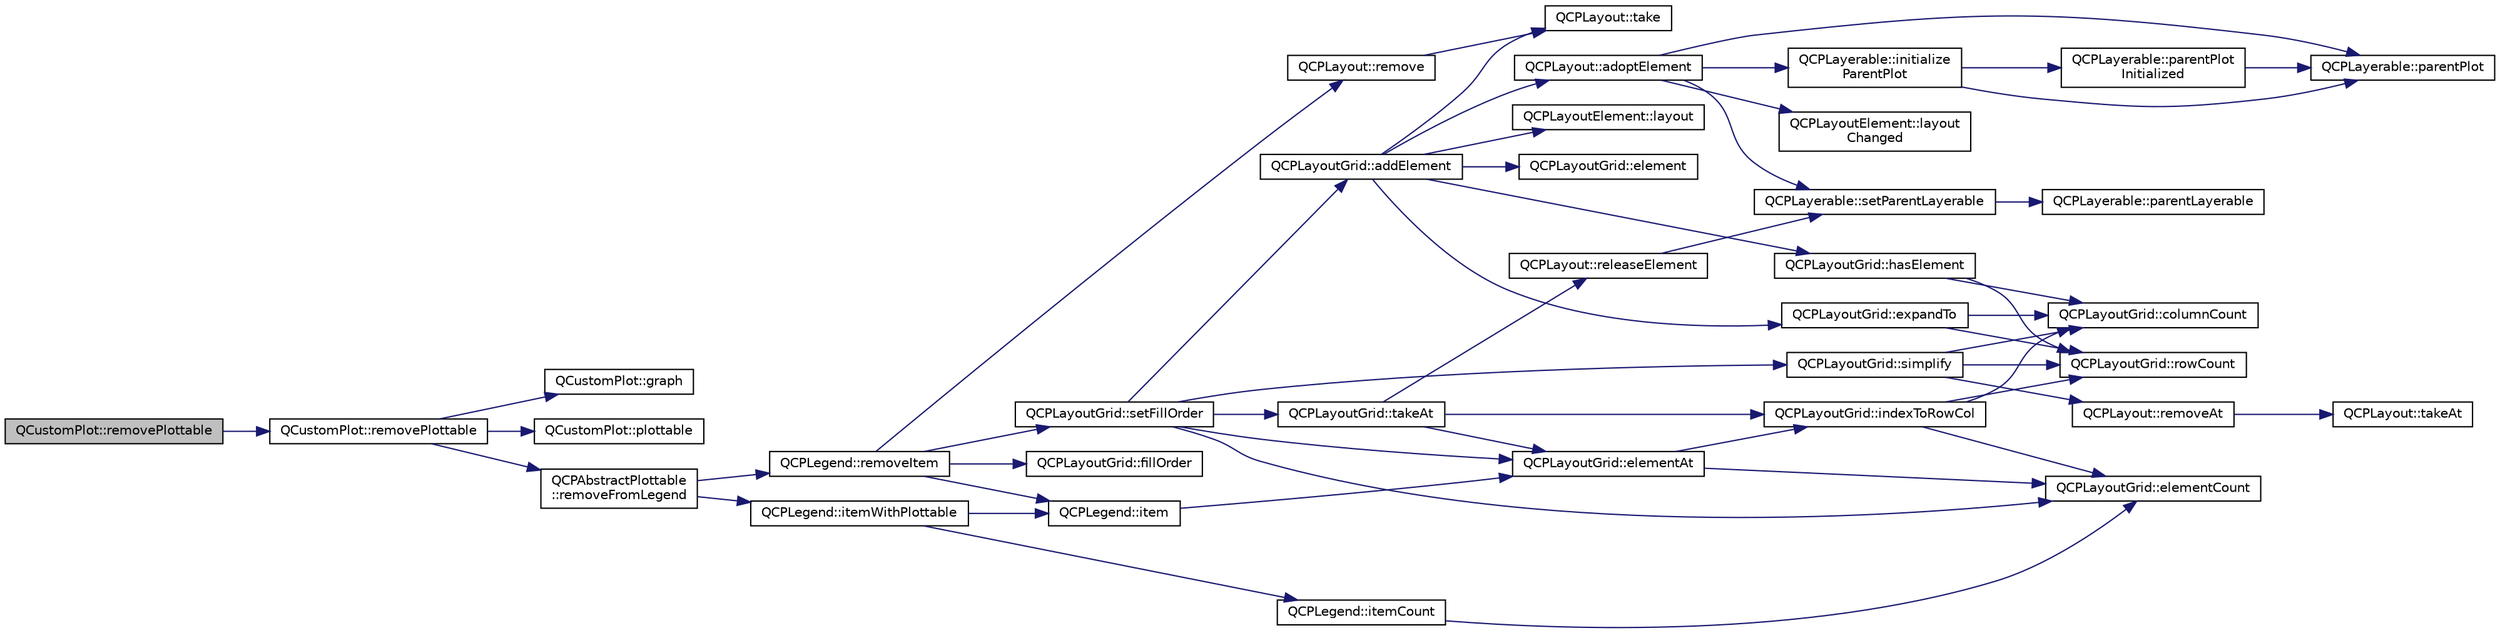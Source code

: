 digraph "QCustomPlot::removePlottable"
{
 // LATEX_PDF_SIZE
  edge [fontname="Helvetica",fontsize="10",labelfontname="Helvetica",labelfontsize="10"];
  node [fontname="Helvetica",fontsize="10",shape=record];
  rankdir="LR";
  Node1 [label="QCustomPlot::removePlottable",height=0.2,width=0.4,color="black", fillcolor="grey75", style="filled", fontcolor="black",tooltip=" "];
  Node1 -> Node2 [color="midnightblue",fontsize="10",style="solid",fontname="Helvetica"];
  Node2 [label="QCustomPlot::removePlottable",height=0.2,width=0.4,color="black", fillcolor="white", style="filled",URL="$classQCustomPlot.html#af3dafd56884208474f311d6226513ab2",tooltip=" "];
  Node2 -> Node3 [color="midnightblue",fontsize="10",style="solid",fontname="Helvetica"];
  Node3 [label="QCustomPlot::graph",height=0.2,width=0.4,color="black", fillcolor="white", style="filled",URL="$classQCustomPlot.html#aac190865a67f19af3fdf2136774997af",tooltip=" "];
  Node2 -> Node4 [color="midnightblue",fontsize="10",style="solid",fontname="Helvetica"];
  Node4 [label="QCustomPlot::plottable",height=0.2,width=0.4,color="black", fillcolor="white", style="filled",URL="$classQCustomPlot.html#adea38bdc660da9412ba69fb939031567",tooltip=" "];
  Node2 -> Node5 [color="midnightblue",fontsize="10",style="solid",fontname="Helvetica"];
  Node5 [label="QCPAbstractPlottable\l::removeFromLegend",height=0.2,width=0.4,color="black", fillcolor="white", style="filled",URL="$classQCPAbstractPlottable.html#a3cc235007e2343a65ad4f463767e0e20",tooltip=" "];
  Node5 -> Node6 [color="midnightblue",fontsize="10",style="solid",fontname="Helvetica"];
  Node6 [label="QCPLegend::itemWithPlottable",height=0.2,width=0.4,color="black", fillcolor="white", style="filled",URL="$classQCPLegend.html#a91e790002d8bf15a20628a8e8841e397",tooltip=" "];
  Node6 -> Node7 [color="midnightblue",fontsize="10",style="solid",fontname="Helvetica"];
  Node7 [label="QCPLegend::item",height=0.2,width=0.4,color="black", fillcolor="white", style="filled",URL="$classQCPLegend.html#acfe9694c45104a3359d3806ed366fcf7",tooltip=" "];
  Node7 -> Node8 [color="midnightblue",fontsize="10",style="solid",fontname="Helvetica"];
  Node8 [label="QCPLayoutGrid::elementAt",height=0.2,width=0.4,color="black", fillcolor="white", style="filled",URL="$classQCPLayoutGrid.html#a4288f174082555f6bd92021bdedb75dc",tooltip=" "];
  Node8 -> Node9 [color="midnightblue",fontsize="10",style="solid",fontname="Helvetica"];
  Node9 [label="QCPLayoutGrid::elementCount",height=0.2,width=0.4,color="black", fillcolor="white", style="filled",URL="$classQCPLayoutGrid.html#a9a8942aface780a02445ebcf14c48513",tooltip=" "];
  Node8 -> Node10 [color="midnightblue",fontsize="10",style="solid",fontname="Helvetica"];
  Node10 [label="QCPLayoutGrid::indexToRowCol",height=0.2,width=0.4,color="black", fillcolor="white", style="filled",URL="$classQCPLayoutGrid.html#a577223db920e2acb34bc1091080c76d1",tooltip=" "];
  Node10 -> Node11 [color="midnightblue",fontsize="10",style="solid",fontname="Helvetica"];
  Node11 [label="QCPLayoutGrid::columnCount",height=0.2,width=0.4,color="black", fillcolor="white", style="filled",URL="$classQCPLayoutGrid.html#a1a2962cbf45011405b64b913afa8e7a2",tooltip=" "];
  Node10 -> Node9 [color="midnightblue",fontsize="10",style="solid",fontname="Helvetica"];
  Node10 -> Node12 [color="midnightblue",fontsize="10",style="solid",fontname="Helvetica"];
  Node12 [label="QCPLayoutGrid::rowCount",height=0.2,width=0.4,color="black", fillcolor="white", style="filled",URL="$classQCPLayoutGrid.html#a19c66fd76cbce58a8e94f33797e0c0aa",tooltip=" "];
  Node6 -> Node13 [color="midnightblue",fontsize="10",style="solid",fontname="Helvetica"];
  Node13 [label="QCPLegend::itemCount",height=0.2,width=0.4,color="black", fillcolor="white", style="filled",URL="$classQCPLegend.html#a57ab86ab8b2a3762d4c1455eb5452c88",tooltip=" "];
  Node13 -> Node9 [color="midnightblue",fontsize="10",style="solid",fontname="Helvetica"];
  Node5 -> Node14 [color="midnightblue",fontsize="10",style="solid",fontname="Helvetica"];
  Node14 [label="QCPLegend::removeItem",height=0.2,width=0.4,color="black", fillcolor="white", style="filled",URL="$classQCPLegend.html#ac91595c3eaa746fe6321d2eb952c63bb",tooltip=" "];
  Node14 -> Node15 [color="midnightblue",fontsize="10",style="solid",fontname="Helvetica"];
  Node15 [label="QCPLayoutGrid::fillOrder",height=0.2,width=0.4,color="black", fillcolor="white", style="filled",URL="$classQCPLayoutGrid.html#a6cb6563a13759222ad92ae397bd6c27e",tooltip=" "];
  Node14 -> Node7 [color="midnightblue",fontsize="10",style="solid",fontname="Helvetica"];
  Node14 -> Node16 [color="midnightblue",fontsize="10",style="solid",fontname="Helvetica"];
  Node16 [label="QCPLayout::remove",height=0.2,width=0.4,color="black", fillcolor="white", style="filled",URL="$classQCPLayout.html#a6c58f537d8086f352576ab7c5b15d0bc",tooltip=" "];
  Node16 -> Node17 [color="midnightblue",fontsize="10",style="solid",fontname="Helvetica"];
  Node17 [label="QCPLayout::take",height=0.2,width=0.4,color="black", fillcolor="white", style="filled",URL="$classQCPLayout.html#ada26cd17e56472b0b4d7fbbc96873e4c",tooltip=" "];
  Node14 -> Node18 [color="midnightblue",fontsize="10",style="solid",fontname="Helvetica"];
  Node18 [label="QCPLayoutGrid::setFillOrder",height=0.2,width=0.4,color="black", fillcolor="white", style="filled",URL="$classQCPLayoutGrid.html#affc2f3cfd22f28698c5b29b960d2a391",tooltip=" "];
  Node18 -> Node19 [color="midnightblue",fontsize="10",style="solid",fontname="Helvetica"];
  Node19 [label="QCPLayoutGrid::addElement",height=0.2,width=0.4,color="black", fillcolor="white", style="filled",URL="$classQCPLayoutGrid.html#adff1a2ca691ed83d2d24a4cd1fe17012",tooltip=" "];
  Node19 -> Node20 [color="midnightblue",fontsize="10",style="solid",fontname="Helvetica"];
  Node20 [label="QCPLayout::adoptElement",height=0.2,width=0.4,color="black", fillcolor="white", style="filled",URL="$classQCPLayout.html#af6dbbc24156a808da29cd1ec031729a3",tooltip=" "];
  Node20 -> Node21 [color="midnightblue",fontsize="10",style="solid",fontname="Helvetica"];
  Node21 [label="QCPLayerable::initialize\lParentPlot",height=0.2,width=0.4,color="black", fillcolor="white", style="filled",URL="$classQCPLayerable.html#a8cbe5a0c9a5674249982f5ca5f8e02bc",tooltip=" "];
  Node21 -> Node22 [color="midnightblue",fontsize="10",style="solid",fontname="Helvetica"];
  Node22 [label="QCPLayerable::parentPlot",height=0.2,width=0.4,color="black", fillcolor="white", style="filled",URL="$classQCPLayerable.html#a473edb813a4c1929d6b6a8fe3ff3faf7",tooltip=" "];
  Node21 -> Node23 [color="midnightblue",fontsize="10",style="solid",fontname="Helvetica"];
  Node23 [label="QCPLayerable::parentPlot\lInitialized",height=0.2,width=0.4,color="black", fillcolor="white", style="filled",URL="$classQCPLayerable.html#ab20b7dbd8e0249ed61adb9622c427382",tooltip=" "];
  Node23 -> Node22 [color="midnightblue",fontsize="10",style="solid",fontname="Helvetica"];
  Node20 -> Node24 [color="midnightblue",fontsize="10",style="solid",fontname="Helvetica"];
  Node24 [label="QCPLayoutElement::layout\lChanged",height=0.2,width=0.4,color="black", fillcolor="white", style="filled",URL="$classQCPLayoutElement.html#a765f041a73af0c2de41b41a5a03e31a4",tooltip=" "];
  Node20 -> Node22 [color="midnightblue",fontsize="10",style="solid",fontname="Helvetica"];
  Node20 -> Node25 [color="midnightblue",fontsize="10",style="solid",fontname="Helvetica"];
  Node25 [label="QCPLayerable::setParentLayerable",height=0.2,width=0.4,color="black", fillcolor="white", style="filled",URL="$classQCPLayerable.html#aa23c893671f1f6744ac235cf2204cf3a",tooltip=" "];
  Node25 -> Node26 [color="midnightblue",fontsize="10",style="solid",fontname="Helvetica"];
  Node26 [label="QCPLayerable::parentLayerable",height=0.2,width=0.4,color="black", fillcolor="white", style="filled",URL="$classQCPLayerable.html#aa78b7e644d2c519e1a9a6f2ac5fcd858",tooltip=" "];
  Node19 -> Node27 [color="midnightblue",fontsize="10",style="solid",fontname="Helvetica"];
  Node27 [label="QCPLayoutGrid::element",height=0.2,width=0.4,color="black", fillcolor="white", style="filled",URL="$classQCPLayoutGrid.html#a602b426609b4411cf6a93c3ddf3a381a",tooltip=" "];
  Node19 -> Node28 [color="midnightblue",fontsize="10",style="solid",fontname="Helvetica"];
  Node28 [label="QCPLayoutGrid::expandTo",height=0.2,width=0.4,color="black", fillcolor="white", style="filled",URL="$classQCPLayoutGrid.html#a886c0dcbabd51a45da399e044552b685",tooltip=" "];
  Node28 -> Node11 [color="midnightblue",fontsize="10",style="solid",fontname="Helvetica"];
  Node28 -> Node12 [color="midnightblue",fontsize="10",style="solid",fontname="Helvetica"];
  Node19 -> Node29 [color="midnightblue",fontsize="10",style="solid",fontname="Helvetica"];
  Node29 [label="QCPLayoutGrid::hasElement",height=0.2,width=0.4,color="black", fillcolor="white", style="filled",URL="$classQCPLayoutGrid.html#ab0cf4f7edc9414a3bfaddac0f46dc0a0",tooltip=" "];
  Node29 -> Node11 [color="midnightblue",fontsize="10",style="solid",fontname="Helvetica"];
  Node29 -> Node12 [color="midnightblue",fontsize="10",style="solid",fontname="Helvetica"];
  Node19 -> Node30 [color="midnightblue",fontsize="10",style="solid",fontname="Helvetica"];
  Node30 [label="QCPLayoutElement::layout",height=0.2,width=0.4,color="black", fillcolor="white", style="filled",URL="$classQCPLayoutElement.html#a4efdcbde9d28f410e5ef166c9d691deb",tooltip=" "];
  Node19 -> Node17 [color="midnightblue",fontsize="10",style="solid",fontname="Helvetica"];
  Node18 -> Node8 [color="midnightblue",fontsize="10",style="solid",fontname="Helvetica"];
  Node18 -> Node9 [color="midnightblue",fontsize="10",style="solid",fontname="Helvetica"];
  Node18 -> Node31 [color="midnightblue",fontsize="10",style="solid",fontname="Helvetica"];
  Node31 [label="QCPLayoutGrid::simplify",height=0.2,width=0.4,color="black", fillcolor="white", style="filled",URL="$classQCPLayoutGrid.html#a38621ca7aa633b6a9a88617df7f08672",tooltip=" "];
  Node31 -> Node11 [color="midnightblue",fontsize="10",style="solid",fontname="Helvetica"];
  Node31 -> Node32 [color="midnightblue",fontsize="10",style="solid",fontname="Helvetica"];
  Node32 [label="QCPLayout::removeAt",height=0.2,width=0.4,color="black", fillcolor="white", style="filled",URL="$classQCPLayout.html#a2403f684fee3ce47132faaeed00bb066",tooltip=" "];
  Node32 -> Node33 [color="midnightblue",fontsize="10",style="solid",fontname="Helvetica"];
  Node33 [label="QCPLayout::takeAt",height=0.2,width=0.4,color="black", fillcolor="white", style="filled",URL="$classQCPLayout.html#a5a79621fa0a6eabb8b520cfc04fb601a",tooltip=" "];
  Node31 -> Node12 [color="midnightblue",fontsize="10",style="solid",fontname="Helvetica"];
  Node18 -> Node34 [color="midnightblue",fontsize="10",style="solid",fontname="Helvetica"];
  Node34 [label="QCPLayoutGrid::takeAt",height=0.2,width=0.4,color="black", fillcolor="white", style="filled",URL="$classQCPLayoutGrid.html#a17dd220234d1bbf8835abcc666384d45",tooltip=" "];
  Node34 -> Node8 [color="midnightblue",fontsize="10",style="solid",fontname="Helvetica"];
  Node34 -> Node10 [color="midnightblue",fontsize="10",style="solid",fontname="Helvetica"];
  Node34 -> Node35 [color="midnightblue",fontsize="10",style="solid",fontname="Helvetica"];
  Node35 [label="QCPLayout::releaseElement",height=0.2,width=0.4,color="black", fillcolor="white", style="filled",URL="$classQCPLayout.html#a4afbb4bef0071f72f91afdac4433a18e",tooltip=" "];
  Node35 -> Node25 [color="midnightblue",fontsize="10",style="solid",fontname="Helvetica"];
}
